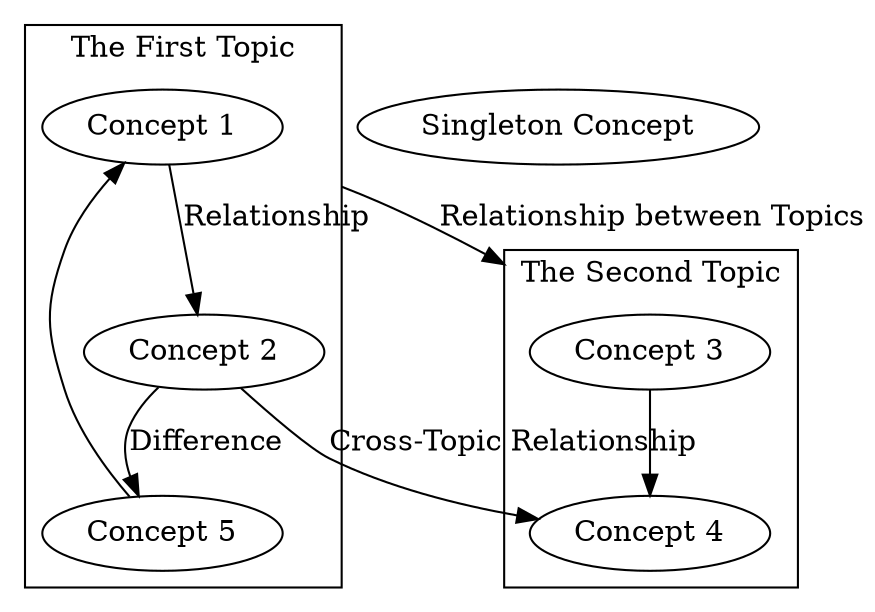 digraph G{
  rankdir="TB";  // Top-down layout. Try LR for left-right layout.
  compound = true; // Allow edges between clusters.
  subgraph cluster_topic_1 {
    color = black;
    label = "The First Topic";
    "Concept 1";
    "Concept 2";
    "Concept 5";
    "Concept 1" -> "Concept 2" [label="Relationship"];
    "Concept 2" -> "Concept 5" [label="Difference"];
    "Concept 5" -> "Concept 1";
  }
  subgraph cluster_topic_2 {
    color = black;
    label = "The Second Topic";
    "Concept 3";
    "Concept 4";
    "Concept 3" -> "Concept 4";
  }
  "Singleton Concept";
  "Concept 1" -> "Concept 3" [label="Relationship between Topics", ltail="cluster_topic_1", lhead="cluster_topic_2"];
  "Concept 2" -> "Concept 4" [label="Cross-Topic Relationship"];
}
